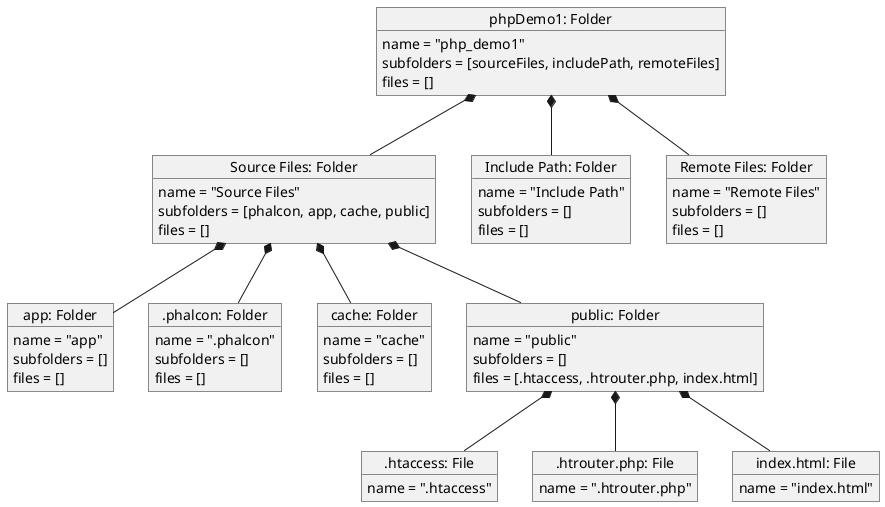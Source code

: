@startuml
'https://plantuml.com/object-diagram



object "phpDemo1: Folder" as phpDemo1 {
    name = "php_demo1"
    subfolders = [sourceFiles, includePath, remoteFiles]
    files = []
}

object "Source Files: Folder" as sourceFiles{
    name = "Source Files"
    subfolders = [phalcon, app, cache, public]
    files = []
}
object "Include Path: Folder" as includePath{
    name = "Include Path"
    subfolders = []
    files = []
}
object "app: Folder" as app{
    name = "app"
    subfolders = []
    files = []
}
object "Remote Files: Folder" as remoteFiles{
    name = "Remote Files"
    subfolders = []
    files = []
}

object ".phalcon: Folder" as .phalcon{
    name = ".phalcon"
    subfolders = []
    files = []
}
object "cache: Folder" as cache{
    name = "cache"
    subfolders = []
    files = []
}
object "public: Folder" as public{
    name = "public"
    subfolders = []
    files = [.htaccess, .htrouter.php, index.html]
}

object ".htaccess: File" as file1{
    name = ".htaccess"
}
object ".htrouter.php: File" as file2{
    name = ".htrouter.php"
}
object "index.html: File" as file3{
    name = "index.html"
}

phpDemo1 *-- sourceFiles
phpDemo1 *-- includePath
phpDemo1 *-- remoteFiles

sourceFiles *-- .phalcon
sourceFiles *-- app
sourceFiles *-- cache
sourceFiles *-- public

public *-- file1
public *-- file2
public *-- file3

@enduml
